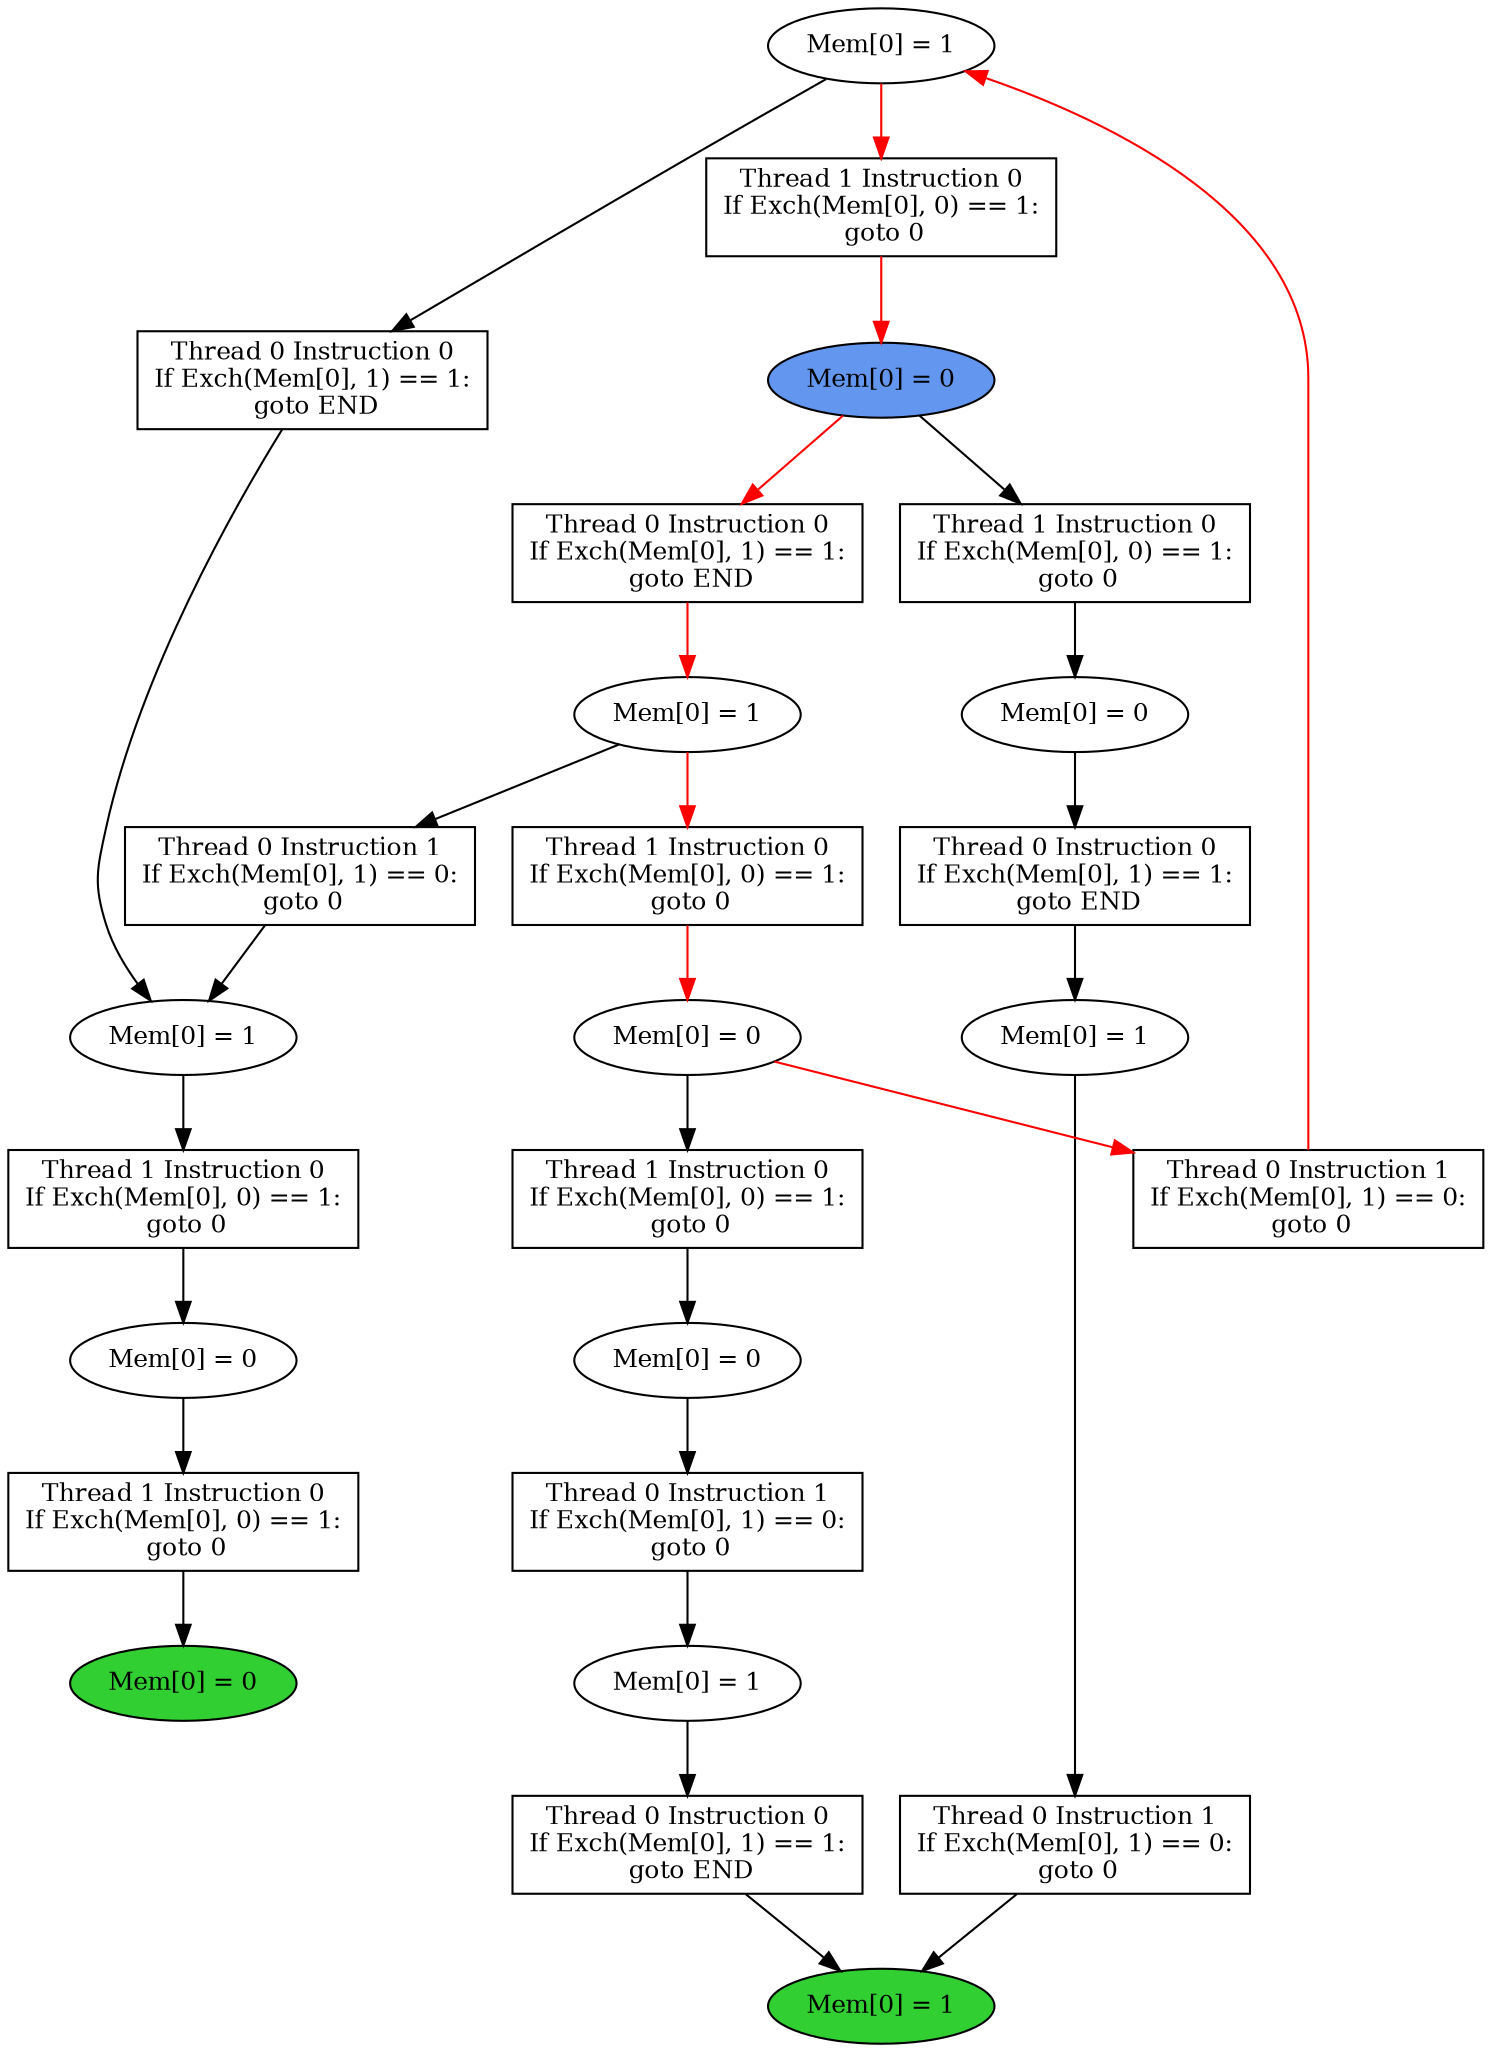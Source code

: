 digraph "graph" {
graph [fontsize=12]
node [fontsize=12]
edge [fontsize=12]
rankdir=TB;
"N20" -> "N19" [uuid = "<A0, END1>", color = "#000000", fontcolor = "#ffffff", style = "solid", label = "", dir = "forward", weight = "1"]
"N22" -> "N21" [uuid = "<A1, S8>", color = "#000000", fontcolor = "#ffffff", style = "solid", label = "", dir = "forward", weight = "1"]
"N25" -> "N23" [uuid = "<A2, S2>", color = "#000000", fontcolor = "#ffffff", style = "solid", label = "", dir = "forward", weight = "1"]
"N16" -> "N15" [uuid = "<A3, S1>", color = "#000000", fontcolor = "#ffffff", style = "solid", label = "", dir = "forward", weight = "1"]
"N31" -> "N30" [uuid = "<A4, S0>", color = "#ff0000", fontcolor = "#ffffff", style = "solid", label = "", dir = "forward", weight = "1"]
"N33" -> "N32" [uuid = "<A5, START$0>", color = "#ff0000", fontcolor = "#ffffff", style = "solid", label = "", dir = "forward", weight = "1"]
"N29" -> "N28" [uuid = "<A6, S7>", color = "#ff0000", fontcolor = "#ffffff", style = "solid", label = "", dir = "forward", weight = "1"]
"N13" -> "N12" [uuid = "<A7, S6>", color = "#000000", fontcolor = "#ffffff", style = "solid", label = "", dir = "forward", weight = "1"]
"N18" -> "N17" [uuid = "<A8, S5>", color = "#000000", fontcolor = "#ffffff", style = "solid", label = "", dir = "forward", weight = "1"]
"N14" -> "N8" [uuid = "<A9, END0>", color = "#000000", fontcolor = "#ffffff", style = "solid", label = "", dir = "forward", weight = "1"]
"N36" -> "N27" [uuid = "<A10, S4>", color = "#ff0000", fontcolor = "#ffffff", style = "solid", label = "", dir = "back", weight = "1"]
"N11" -> "N10" [uuid = "<A11, S3>", color = "#000000", fontcolor = "#ffffff", style = "solid", label = "", dir = "forward", weight = "1"]
"N24" -> "N23" [uuid = "<A12, S2>", color = "#000000", fontcolor = "#ffffff", style = "solid", label = "", dir = "forward", weight = "1"]
"N9" -> "N8" [uuid = "<A13, END0>", color = "#000000", fontcolor = "#ffffff", style = "solid", label = "", dir = "forward", weight = "1"]
"N21" -> "N20" [uuid = "<A0, S8>", color = "#000000", fontcolor = "#ffffff", style = "solid", label = "", dir = "forward", weight = "1"]
"N23" -> "N22" [uuid = "<A1, S2>", color = "#000000", fontcolor = "#ffffff", style = "solid", label = "", dir = "forward", weight = "1"]
"N36" -> "N25" [uuid = "<A2, S4>", color = "#000000", fontcolor = "#ffffff", style = "solid", label = "", dir = "forward", weight = "1"]
"N17" -> "N16" [uuid = "<A3, S5>", color = "#000000", fontcolor = "#ffffff", style = "solid", label = "", dir = "forward", weight = "1"]
"N32" -> "N31" [uuid = "<A4, START$0>", color = "#ff0000", fontcolor = "#ffffff", style = "solid", label = "", dir = "forward", weight = "1"]
"N36" -> "N33" [uuid = "<A5, S4>", color = "#ff0000", fontcolor = "#ffffff", style = "solid", label = "", dir = "forward", weight = "1"]
"N30" -> "N29" [uuid = "<A6, S0>", color = "#ff0000", fontcolor = "#ffffff", style = "solid", label = "", dir = "forward", weight = "1"]
"N28" -> "N13" [uuid = "<A7, S7>", color = "#000000", fontcolor = "#ffffff", style = "solid", label = "", dir = "forward", weight = "1"]
"N32" -> "N18" [uuid = "<A8, START$0>", color = "#000000", fontcolor = "#ffffff", style = "solid", label = "", dir = "forward", weight = "1"]
"N15" -> "N14" [uuid = "<A9, S1>", color = "#000000", fontcolor = "#ffffff", style = "solid", label = "", dir = "forward", weight = "1"]
"N28" -> "N27" [uuid = "<A10, S7>", color = "#ff0000", fontcolor = "#ffffff", style = "solid", label = "", dir = "forward", weight = "1"]
"N12" -> "N11" [uuid = "<A11, S6>", color = "#000000", fontcolor = "#ffffff", style = "solid", label = "", dir = "forward", weight = "1"]
"N30" -> "N24" [uuid = "<A12, S0>", color = "#000000", fontcolor = "#ffffff", style = "solid", label = "", dir = "forward", weight = "1"]
"N10" -> "N9" [uuid = "<A13, S3>", color = "#000000", fontcolor = "#ffffff", style = "solid", label = "", dir = "forward", weight = "1"]
"N8" [uuid="END0", label="Mem[0] = 1", fillcolor = "#31cf31", fontcolor = "#000000", shape = "ellipse", style = "filled, solid"]
"N9" [uuid="A13", label="Thread 0 Instruction 0
If Exch(Mem[0], 1) == 1:
 goto END", fillcolor = "#ffffff", fontcolor = "#000000", shape = "box", style = "filled, solid"]
"N10" [uuid="S3", label="Mem[0] = 1", fillcolor = "#ffffff", fontcolor = "#000000", shape = "ellipse", style = "filled, solid"]
"N11" [uuid="A11", label="Thread 0 Instruction 1
If Exch(Mem[0], 1) == 0:
 goto 0", fillcolor = "#ffffff", fontcolor = "#000000", shape = "box", style = "filled, solid"]
"N12" [uuid="S6", label="Mem[0] = 0", fillcolor = "#ffffff", fontcolor = "#000000", shape = "ellipse", style = "filled, solid"]
"N13" [uuid="A7", label="Thread 1 Instruction 0
If Exch(Mem[0], 0) == 1:
 goto 0", fillcolor = "#ffffff", fontcolor = "#000000", shape = "box", style = "filled, solid"]
"N14" [uuid="A9", label="Thread 0 Instruction 1
If Exch(Mem[0], 1) == 0:
 goto 0", fillcolor = "#ffffff", fontcolor = "#000000", shape = "box", style = "filled, solid"]
"N15" [uuid="S1", label="Mem[0] = 1", fillcolor = "#ffffff", fontcolor = "#000000", shape = "ellipse", style = "filled, solid"]
"N16" [uuid="A3", label="Thread 0 Instruction 0
If Exch(Mem[0], 1) == 1:
 goto END", fillcolor = "#ffffff", fontcolor = "#000000", shape = "box", style = "filled, solid"]
"N17" [uuid="S5", label="Mem[0] = 0", fillcolor = "#ffffff", fontcolor = "#000000", shape = "ellipse", style = "filled, solid"]
"N18" [uuid="A8", label="Thread 1 Instruction 0
If Exch(Mem[0], 0) == 1:
 goto 0", fillcolor = "#ffffff", fontcolor = "#000000", shape = "box", style = "filled, solid"]
"N19" [uuid="END1", label="Mem[0] = 0", fillcolor = "#31cf31", fontcolor = "#000000", shape = "ellipse", style = "filled, solid"]
"N20" [uuid="A0", label="Thread 1 Instruction 0
If Exch(Mem[0], 0) == 1:
 goto 0", fillcolor = "#ffffff", fontcolor = "#000000", shape = "box", style = "filled, solid"]
"N21" [uuid="S8", label="Mem[0] = 0", fillcolor = "#ffffff", fontcolor = "#000000", shape = "ellipse", style = "filled, solid"]
"N22" [uuid="A1", label="Thread 1 Instruction 0
If Exch(Mem[0], 0) == 1:
 goto 0", fillcolor = "#ffffff", fontcolor = "#000000", shape = "box", style = "filled, solid"]
"N23" [uuid="S2", label="Mem[0] = 1", fillcolor = "#ffffff", fontcolor = "#000000", shape = "ellipse", style = "filled, solid"]
"N24" [uuid="A12", label="Thread 0 Instruction 1
If Exch(Mem[0], 1) == 0:
 goto 0", fillcolor = "#ffffff", fontcolor = "#000000", shape = "box", style = "filled, solid"]
"N25" [uuid="A2", label="Thread 0 Instruction 0
If Exch(Mem[0], 1) == 1:
 goto END", fillcolor = "#ffffff", fontcolor = "#000000", shape = "box", style = "filled, solid"]
"N27" [uuid="A10", label="Thread 0 Instruction 1
If Exch(Mem[0], 1) == 0:
 goto 0", fillcolor = "#ffffff", fontcolor = "#000000", shape = "box", style = "filled, solid"]
"N28" [uuid="S7", label="Mem[0] = 0", fillcolor = "#ffffff", fontcolor = "#000000", shape = "ellipse", style = "filled, solid"]
"N29" [uuid="A6", label="Thread 1 Instruction 0
If Exch(Mem[0], 0) == 1:
 goto 0", fillcolor = "#ffffff", fontcolor = "#000000", shape = "box", style = "filled, solid"]
"N30" [uuid="S0", label="Mem[0] = 1", fillcolor = "#ffffff", fontcolor = "#000000", shape = "ellipse", style = "filled, solid"]
"N31" [uuid="A4", label="Thread 0 Instruction 0
If Exch(Mem[0], 1) == 1:
 goto END", fillcolor = "#ffffff", fontcolor = "#000000", shape = "box", style = "filled, solid"]
"N32" [uuid="START$0", label="Mem[0] = 0", fillcolor = "#6396ef", fontcolor = "#000000", shape = "ellipse", style = "filled, solid"]
"N33" [uuid="A5", label="Thread 1 Instruction 0
If Exch(Mem[0], 0) == 1:
 goto 0", fillcolor = "#ffffff", fontcolor = "#000000", shape = "box", style = "filled, solid"]
"N36" [uuid="S4", label="Mem[0] = 1", fillcolor = "#ffffff", fontcolor = "#000000", shape = "ellipse", style = "filled, solid"]
}